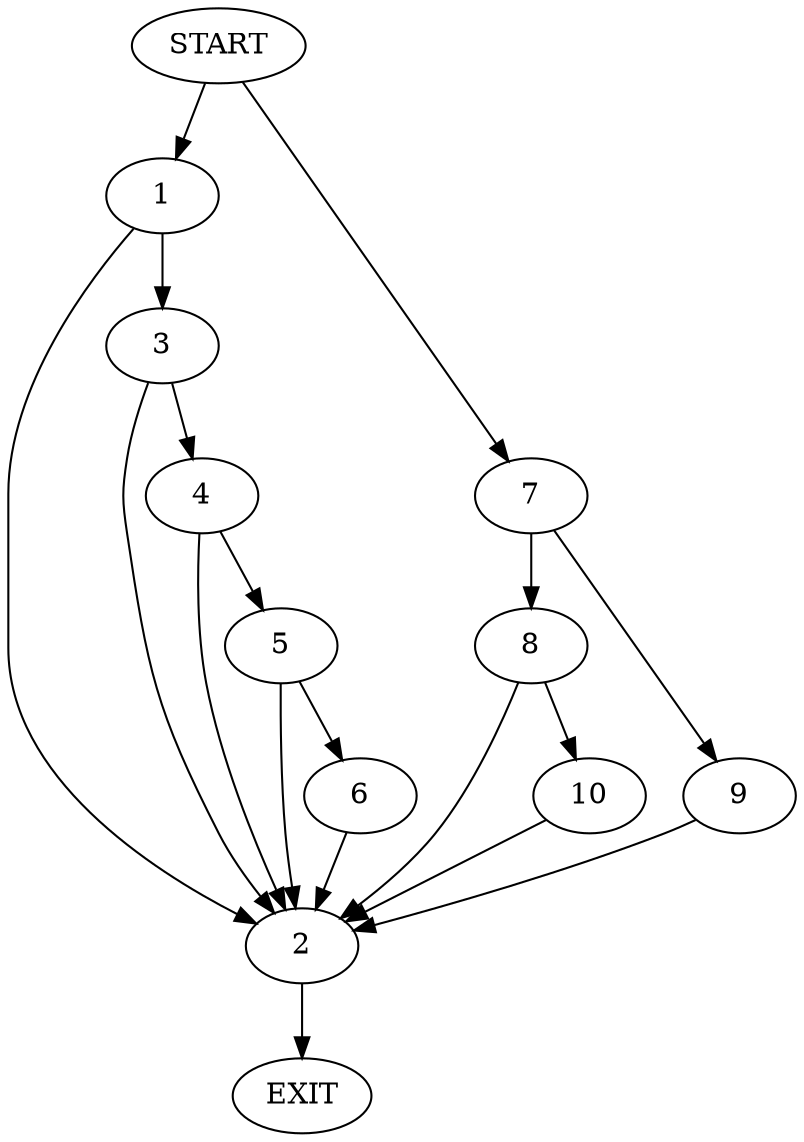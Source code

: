 digraph {
0 [label="START"]
11 [label="EXIT"]
0 -> 1
1 -> 2
1 -> 3
2 -> 11
3 -> 2
3 -> 4
4 -> 2
4 -> 5
5 -> 2
5 -> 6
6 -> 2
0 -> 7
7 -> 8
7 -> 9
8 -> 2
8 -> 10
9 -> 2
10 -> 2
}
